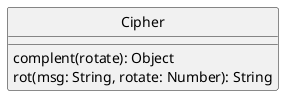 @startuml
skinparam classAttributeIconSize 0
skinparam monochrome true
hide circle

class Cipher {
  complent(rotate): Object
  rot(msg: String, rotate: Number): String
}
@enduml